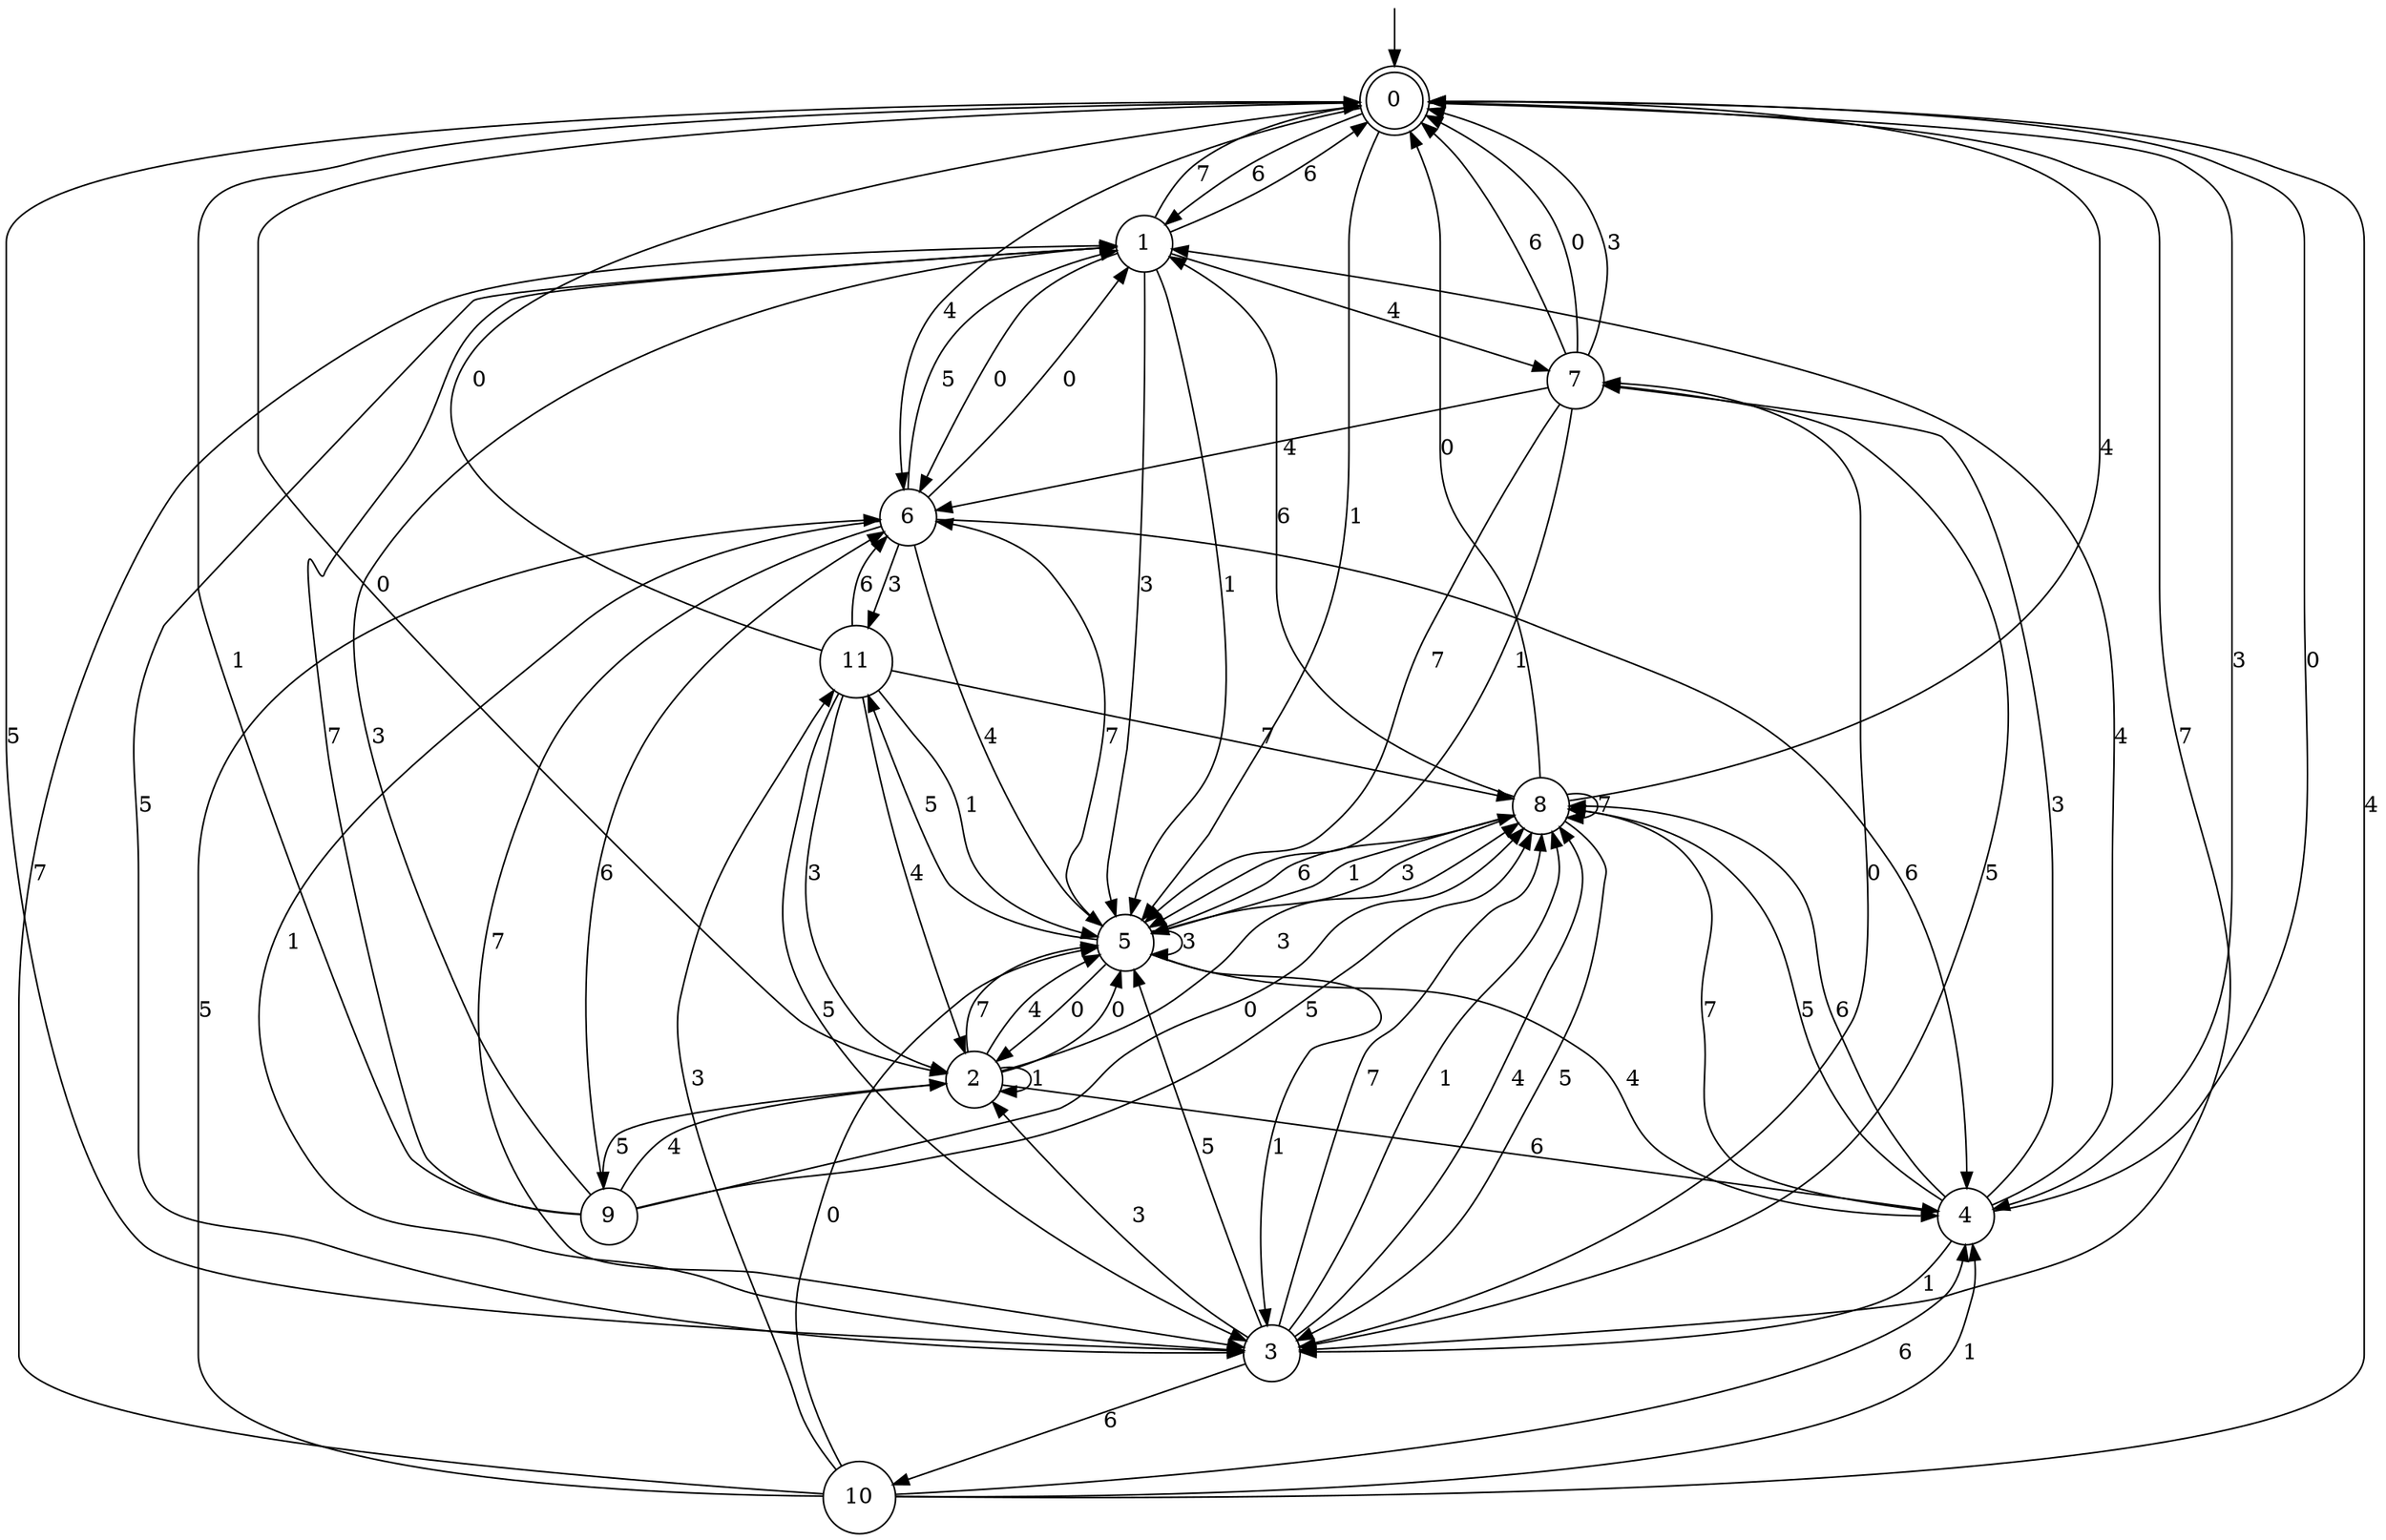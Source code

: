 digraph g {

	s0 [shape="doublecircle" label="0"];
	s1 [shape="circle" label="1"];
	s2 [shape="circle" label="2"];
	s3 [shape="circle" label="3"];
	s4 [shape="circle" label="4"];
	s5 [shape="circle" label="5"];
	s6 [shape="circle" label="6"];
	s7 [shape="circle" label="7"];
	s8 [shape="circle" label="8"];
	s9 [shape="circle" label="9"];
	s10 [shape="circle" label="10"];
	s11 [shape="circle" label="11"];
	s0 -> s1 [label="6"];
	s0 -> s2 [label="0"];
	s0 -> s3 [label="7"];
	s0 -> s4 [label="3"];
	s0 -> s5 [label="1"];
	s0 -> s3 [label="5"];
	s0 -> s6 [label="4"];
	s1 -> s0 [label="6"];
	s1 -> s6 [label="0"];
	s1 -> s0 [label="7"];
	s1 -> s5 [label="3"];
	s1 -> s5 [label="1"];
	s1 -> s3 [label="5"];
	s1 -> s7 [label="4"];
	s2 -> s4 [label="6"];
	s2 -> s5 [label="0"];
	s2 -> s5 [label="7"];
	s2 -> s8 [label="3"];
	s2 -> s2 [label="1"];
	s2 -> s9 [label="5"];
	s2 -> s5 [label="4"];
	s3 -> s10 [label="6"];
	s3 -> s7 [label="0"];
	s3 -> s8 [label="7"];
	s3 -> s2 [label="3"];
	s3 -> s8 [label="1"];
	s3 -> s5 [label="5"];
	s3 -> s8 [label="4"];
	s4 -> s8 [label="6"];
	s4 -> s0 [label="0"];
	s4 -> s8 [label="7"];
	s4 -> s7 [label="3"];
	s4 -> s3 [label="1"];
	s4 -> s8 [label="5"];
	s4 -> s1 [label="4"];
	s5 -> s8 [label="6"];
	s5 -> s2 [label="0"];
	s5 -> s6 [label="7"];
	s5 -> s5 [label="3"];
	s5 -> s3 [label="1"];
	s5 -> s11 [label="5"];
	s5 -> s4 [label="4"];
	s6 -> s4 [label="6"];
	s6 -> s1 [label="0"];
	s6 -> s3 [label="7"];
	s6 -> s11 [label="3"];
	s6 -> s3 [label="1"];
	s6 -> s1 [label="5"];
	s6 -> s5 [label="4"];
	s7 -> s0 [label="6"];
	s7 -> s0 [label="0"];
	s7 -> s5 [label="7"];
	s7 -> s0 [label="3"];
	s7 -> s5 [label="1"];
	s7 -> s3 [label="5"];
	s7 -> s6 [label="4"];
	s8 -> s1 [label="6"];
	s8 -> s0 [label="0"];
	s8 -> s8 [label="7"];
	s8 -> s5 [label="3"];
	s8 -> s5 [label="1"];
	s8 -> s3 [label="5"];
	s8 -> s0 [label="4"];
	s9 -> s6 [label="6"];
	s9 -> s8 [label="0"];
	s9 -> s1 [label="7"];
	s9 -> s1 [label="3"];
	s9 -> s0 [label="1"];
	s9 -> s8 [label="5"];
	s9 -> s2 [label="4"];
	s10 -> s4 [label="6"];
	s10 -> s5 [label="0"];
	s10 -> s1 [label="7"];
	s10 -> s11 [label="3"];
	s10 -> s4 [label="1"];
	s10 -> s6 [label="5"];
	s10 -> s0 [label="4"];
	s11 -> s6 [label="6"];
	s11 -> s0 [label="0"];
	s11 -> s8 [label="7"];
	s11 -> s2 [label="3"];
	s11 -> s5 [label="1"];
	s11 -> s3 [label="5"];
	s11 -> s2 [label="4"];

__start0 [label="" shape="none" width="0" height="0"];
__start0 -> s0;

}
